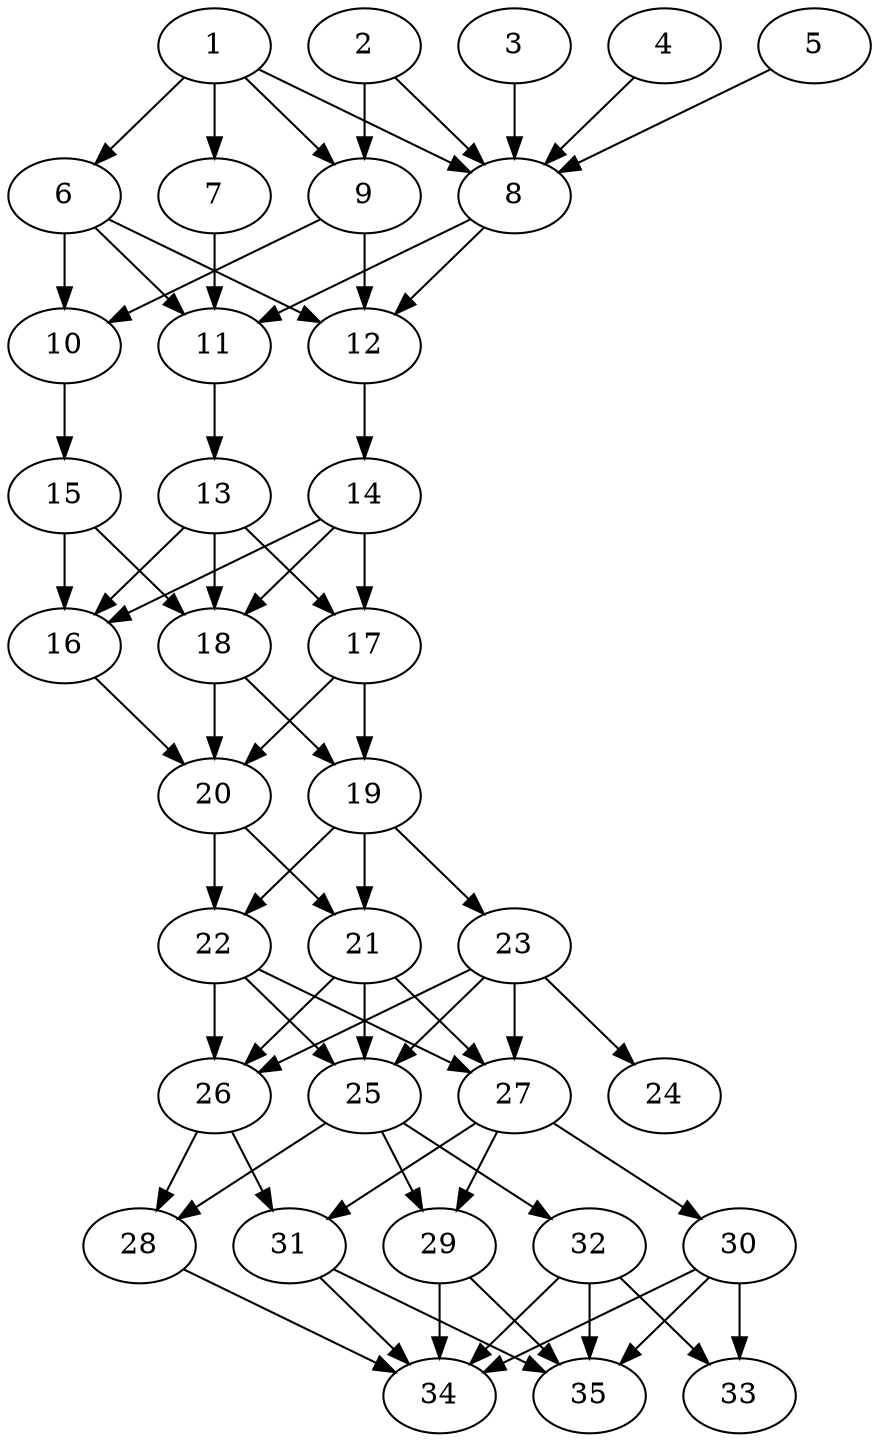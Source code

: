// DAG automatically generated by daggen at Tue Aug  6 16:28:02 2019
// ./daggen --dot -n 35 --ccr 0.3 --fat 0.4 --regular 0.5 --density 0.9 --mindata 5242880 --maxdata 52428800 
digraph G {
  1 [size="94262613", alpha="0.06", expect_size="28278784"] 
  1 -> 6 [size ="28278784"]
  1 -> 7 [size ="28278784"]
  1 -> 8 [size ="28278784"]
  1 -> 9 [size ="28278784"]
  2 [size="132171093", alpha="0.10", expect_size="39651328"] 
  2 -> 8 [size ="39651328"]
  2 -> 9 [size ="39651328"]
  3 [size="83565227", alpha="0.05", expect_size="25069568"] 
  3 -> 8 [size ="25069568"]
  4 [size="171472213", alpha="0.16", expect_size="51441664"] 
  4 -> 8 [size ="51441664"]
  5 [size="104710827", alpha="0.00", expect_size="31413248"] 
  5 -> 8 [size ="31413248"]
  6 [size="91880107", alpha="0.04", expect_size="27564032"] 
  6 -> 10 [size ="27564032"]
  6 -> 11 [size ="27564032"]
  6 -> 12 [size ="27564032"]
  7 [size="160870400", alpha="0.15", expect_size="48261120"] 
  7 -> 11 [size ="48261120"]
  8 [size="131553280", alpha="0.03", expect_size="39465984"] 
  8 -> 11 [size ="39465984"]
  8 -> 12 [size ="39465984"]
  9 [size="25108480", alpha="0.07", expect_size="7532544"] 
  9 -> 10 [size ="7532544"]
  9 -> 12 [size ="7532544"]
  10 [size="69986987", alpha="0.03", expect_size="20996096"] 
  10 -> 15 [size ="20996096"]
  11 [size="150756693", alpha="0.17", expect_size="45227008"] 
  11 -> 13 [size ="45227008"]
  12 [size="41949867", alpha="0.05", expect_size="12584960"] 
  12 -> 14 [size ="12584960"]
  13 [size="122593280", alpha="0.19", expect_size="36777984"] 
  13 -> 16 [size ="36777984"]
  13 -> 17 [size ="36777984"]
  13 -> 18 [size ="36777984"]
  14 [size="163409920", alpha="0.09", expect_size="49022976"] 
  14 -> 16 [size ="49022976"]
  14 -> 17 [size ="49022976"]
  14 -> 18 [size ="49022976"]
  15 [size="130676053", alpha="0.03", expect_size="39202816"] 
  15 -> 16 [size ="39202816"]
  15 -> 18 [size ="39202816"]
  16 [size="132529493", alpha="0.08", expect_size="39758848"] 
  16 -> 20 [size ="39758848"]
  17 [size="161242453", alpha="0.04", expect_size="48372736"] 
  17 -> 19 [size ="48372736"]
  17 -> 20 [size ="48372736"]
  18 [size="123057493", alpha="0.14", expect_size="36917248"] 
  18 -> 19 [size ="36917248"]
  18 -> 20 [size ="36917248"]
  19 [size="142923093", alpha="0.13", expect_size="42876928"] 
  19 -> 21 [size ="42876928"]
  19 -> 22 [size ="42876928"]
  19 -> 23 [size ="42876928"]
  20 [size="43393707", alpha="0.06", expect_size="13018112"] 
  20 -> 21 [size ="13018112"]
  20 -> 22 [size ="13018112"]
  21 [size="68652373", alpha="0.09", expect_size="20595712"] 
  21 -> 25 [size ="20595712"]
  21 -> 26 [size ="20595712"]
  21 -> 27 [size ="20595712"]
  22 [size="47677440", alpha="0.06", expect_size="14303232"] 
  22 -> 25 [size ="14303232"]
  22 -> 26 [size ="14303232"]
  22 -> 27 [size ="14303232"]
  23 [size="89999360", alpha="0.12", expect_size="26999808"] 
  23 -> 24 [size ="26999808"]
  23 -> 25 [size ="26999808"]
  23 -> 26 [size ="26999808"]
  23 -> 27 [size ="26999808"]
  24 [size="82868907", alpha="0.17", expect_size="24860672"] 
  25 [size="151022933", alpha="0.14", expect_size="45306880"] 
  25 -> 28 [size ="45306880"]
  25 -> 29 [size ="45306880"]
  25 -> 32 [size ="45306880"]
  26 [size="172557653", alpha="0.19", expect_size="51767296"] 
  26 -> 28 [size ="51767296"]
  26 -> 31 [size ="51767296"]
  27 [size="75526827", alpha="0.03", expect_size="22658048"] 
  27 -> 29 [size ="22658048"]
  27 -> 30 [size ="22658048"]
  27 -> 31 [size ="22658048"]
  28 [size="107765760", alpha="0.02", expect_size="32329728"] 
  28 -> 34 [size ="32329728"]
  29 [size="57712640", alpha="0.02", expect_size="17313792"] 
  29 -> 34 [size ="17313792"]
  29 -> 35 [size ="17313792"]
  30 [size="160000000", alpha="0.08", expect_size="48000000"] 
  30 -> 33 [size ="48000000"]
  30 -> 34 [size ="48000000"]
  30 -> 35 [size ="48000000"]
  31 [size="49776640", alpha="0.11", expect_size="14932992"] 
  31 -> 34 [size ="14932992"]
  31 -> 35 [size ="14932992"]
  32 [size="118408533", alpha="0.17", expect_size="35522560"] 
  32 -> 33 [size ="35522560"]
  32 -> 34 [size ="35522560"]
  32 -> 35 [size ="35522560"]
  33 [size="166014293", alpha="0.17", expect_size="49804288"] 
  34 [size="101406720", alpha="0.15", expect_size="30422016"] 
  35 [size="78578347", alpha="0.08", expect_size="23573504"] 
}
